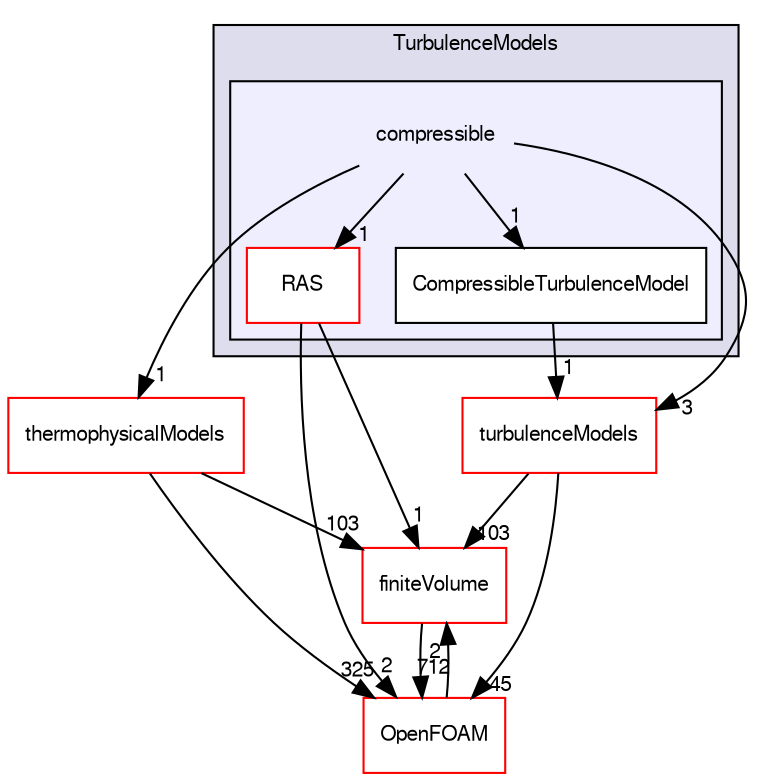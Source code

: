 digraph "src/TurbulenceModels/compressible" {
  bgcolor=transparent;
  compound=true
  node [ fontsize="10", fontname="FreeSans"];
  edge [ labelfontsize="10", labelfontname="FreeSans"];
  subgraph clusterdir_1eda626aeac0f0ad2848c36acaa5d501 {
    graph [ bgcolor="#ddddee", pencolor="black", label="TurbulenceModels" fontname="FreeSans", fontsize="10", URL="dir_1eda626aeac0f0ad2848c36acaa5d501.html"]
  subgraph clusterdir_7904bc8e3270082a35070ba525b2d08a {
    graph [ bgcolor="#eeeeff", pencolor="black", label="" URL="dir_7904bc8e3270082a35070ba525b2d08a.html"];
    dir_7904bc8e3270082a35070ba525b2d08a [shape=plaintext label="compressible"];
    dir_886aa8b6b628196a61d7d959f449a24d [shape=box label="CompressibleTurbulenceModel" color="black" fillcolor="white" style="filled" URL="dir_886aa8b6b628196a61d7d959f449a24d.html"];
    dir_dd9eb626e90b169804eeadb587274e8e [shape=box label="RAS" color="red" fillcolor="white" style="filled" URL="dir_dd9eb626e90b169804eeadb587274e8e.html"];
  }
  }
  dir_9bd15774b555cf7259a6fa18f99fe99b [shape=box label="finiteVolume" color="red" URL="dir_9bd15774b555cf7259a6fa18f99fe99b.html"];
  dir_2778d089ec5c4f66810b11f753867003 [shape=box label="thermophysicalModels" color="red" URL="dir_2778d089ec5c4f66810b11f753867003.html"];
  dir_c5473ff19b20e6ec4dfe5c310b3778a8 [shape=box label="OpenFOAM" color="red" URL="dir_c5473ff19b20e6ec4dfe5c310b3778a8.html"];
  dir_a3dc37bcacf99bb6122ed819dac99f09 [shape=box label="turbulenceModels" color="red" URL="dir_a3dc37bcacf99bb6122ed819dac99f09.html"];
  dir_9bd15774b555cf7259a6fa18f99fe99b->dir_c5473ff19b20e6ec4dfe5c310b3778a8 [headlabel="712", labeldistance=1.5 headhref="dir_000749_001732.html"];
  dir_dd9eb626e90b169804eeadb587274e8e->dir_9bd15774b555cf7259a6fa18f99fe99b [headlabel="1", labeldistance=1.5 headhref="dir_002860_000749.html"];
  dir_dd9eb626e90b169804eeadb587274e8e->dir_c5473ff19b20e6ec4dfe5c310b3778a8 [headlabel="2", labeldistance=1.5 headhref="dir_002860_001732.html"];
  dir_7904bc8e3270082a35070ba525b2d08a->dir_dd9eb626e90b169804eeadb587274e8e [headlabel="1", labeldistance=1.5 headhref="dir_002826_002860.html"];
  dir_7904bc8e3270082a35070ba525b2d08a->dir_2778d089ec5c4f66810b11f753867003 [headlabel="1", labeldistance=1.5 headhref="dir_002826_001070.html"];
  dir_7904bc8e3270082a35070ba525b2d08a->dir_a3dc37bcacf99bb6122ed819dac99f09 [headlabel="3", labeldistance=1.5 headhref="dir_002826_000608.html"];
  dir_7904bc8e3270082a35070ba525b2d08a->dir_886aa8b6b628196a61d7d959f449a24d [headlabel="1", labeldistance=1.5 headhref="dir_002826_002827.html"];
  dir_2778d089ec5c4f66810b11f753867003->dir_9bd15774b555cf7259a6fa18f99fe99b [headlabel="103", labeldistance=1.5 headhref="dir_001070_000749.html"];
  dir_2778d089ec5c4f66810b11f753867003->dir_c5473ff19b20e6ec4dfe5c310b3778a8 [headlabel="325", labeldistance=1.5 headhref="dir_001070_001732.html"];
  dir_c5473ff19b20e6ec4dfe5c310b3778a8->dir_9bd15774b555cf7259a6fa18f99fe99b [headlabel="2", labeldistance=1.5 headhref="dir_001732_000749.html"];
  dir_a3dc37bcacf99bb6122ed819dac99f09->dir_9bd15774b555cf7259a6fa18f99fe99b [headlabel="103", labeldistance=1.5 headhref="dir_000608_000749.html"];
  dir_a3dc37bcacf99bb6122ed819dac99f09->dir_c5473ff19b20e6ec4dfe5c310b3778a8 [headlabel="45", labeldistance=1.5 headhref="dir_000608_001732.html"];
  dir_886aa8b6b628196a61d7d959f449a24d->dir_a3dc37bcacf99bb6122ed819dac99f09 [headlabel="1", labeldistance=1.5 headhref="dir_002827_000608.html"];
}
